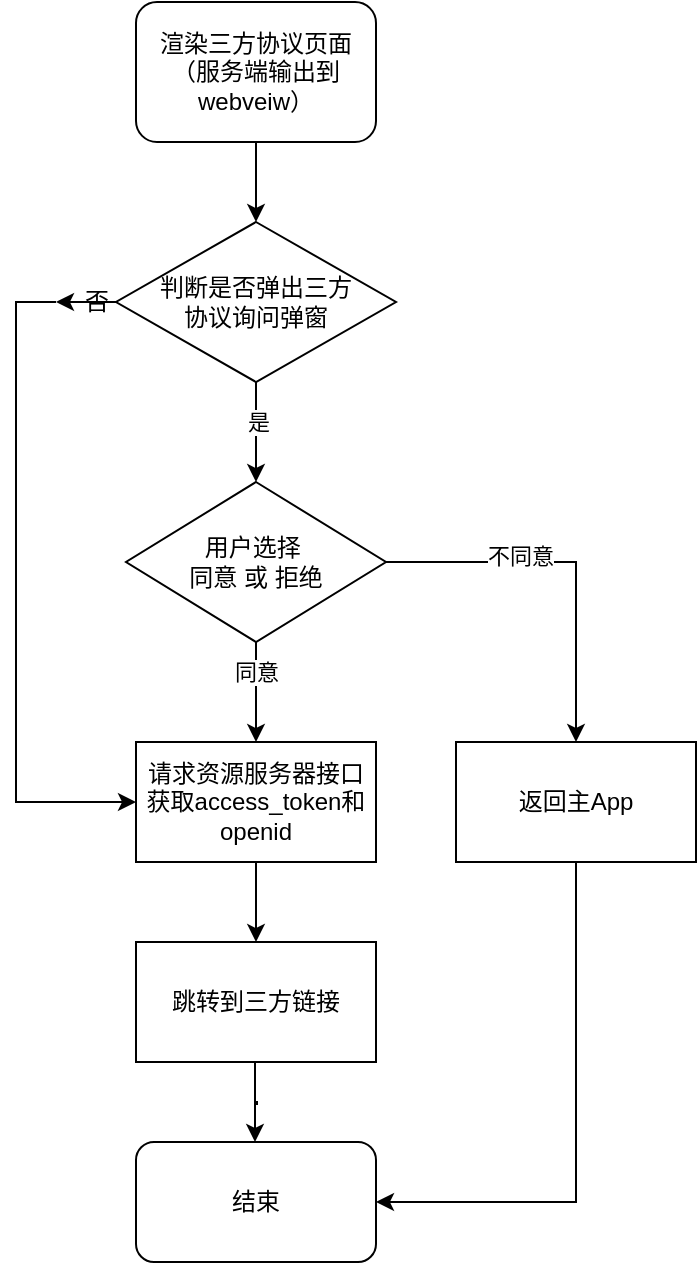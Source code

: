 <mxfile version="24.2.3" type="github">
  <diagram name="第 1 页" id="Rky6J8aVOtaM4SKm8ooS">
    <mxGraphModel dx="1434" dy="761" grid="1" gridSize="10" guides="1" tooltips="1" connect="1" arrows="1" fold="1" page="1" pageScale="1" pageWidth="1920" pageHeight="1200" math="0" shadow="0">
      <root>
        <mxCell id="0" />
        <mxCell id="1" parent="0" />
        <mxCell id="BboYGbF3jUrgFgIBSQP9-1" value="渲染三方协议页面&lt;div&gt;（服务端输出到webveiw）&lt;/div&gt;" style="rounded=1;whiteSpace=wrap;html=1;" parent="1" vertex="1">
          <mxGeometry x="270" y="130" width="120" height="70" as="geometry" />
        </mxCell>
        <mxCell id="BboYGbF3jUrgFgIBSQP9-2" value="" style="endArrow=classic;html=1;rounded=0;exitX=0.5;exitY=1;exitDx=0;exitDy=0;" parent="1" source="BboYGbF3jUrgFgIBSQP9-1" edge="1">
          <mxGeometry width="50" height="50" relative="1" as="geometry">
            <mxPoint x="390" y="420" as="sourcePoint" />
            <mxPoint x="330" y="240" as="targetPoint" />
          </mxGeometry>
        </mxCell>
        <mxCell id="BboYGbF3jUrgFgIBSQP9-4" style="edgeStyle=orthogonalEdgeStyle;rounded=0;orthogonalLoop=1;jettySize=auto;html=1;exitX=0.5;exitY=1;exitDx=0;exitDy=0;" parent="1" source="BboYGbF3jUrgFgIBSQP9-3" edge="1">
          <mxGeometry relative="1" as="geometry">
            <mxPoint x="330" y="370" as="targetPoint" />
          </mxGeometry>
        </mxCell>
        <mxCell id="BboYGbF3jUrgFgIBSQP9-8" value="是" style="edgeLabel;html=1;align=center;verticalAlign=middle;resizable=0;points=[];" parent="BboYGbF3jUrgFgIBSQP9-4" vertex="1" connectable="0">
          <mxGeometry x="-0.208" y="1" relative="1" as="geometry">
            <mxPoint as="offset" />
          </mxGeometry>
        </mxCell>
        <mxCell id="BboYGbF3jUrgFgIBSQP9-6" style="edgeStyle=orthogonalEdgeStyle;rounded=0;orthogonalLoop=1;jettySize=auto;html=1;exitX=0;exitY=0.5;exitDx=0;exitDy=0;entryX=0;entryY=0.5;entryDx=0;entryDy=0;" parent="1" source="BboYGbF3jUrgFgIBSQP9-7" target="BboYGbF3jUrgFgIBSQP9-5" edge="1">
          <mxGeometry relative="1" as="geometry" />
        </mxCell>
        <mxCell id="BboYGbF3jUrgFgIBSQP9-3" value="判断是否弹出三方&lt;div&gt;协议询问弹窗&lt;/div&gt;" style="rhombus;whiteSpace=wrap;html=1;" parent="1" vertex="1">
          <mxGeometry x="260" y="240" width="140" height="80" as="geometry" />
        </mxCell>
        <mxCell id="BboYGbF3jUrgFgIBSQP9-17" style="edgeStyle=orthogonalEdgeStyle;rounded=0;orthogonalLoop=1;jettySize=auto;html=1;exitX=0.5;exitY=1;exitDx=0;exitDy=0;" parent="1" source="BboYGbF3jUrgFgIBSQP9-5" edge="1">
          <mxGeometry relative="1" as="geometry">
            <mxPoint x="330" y="600" as="targetPoint" />
          </mxGeometry>
        </mxCell>
        <mxCell id="BboYGbF3jUrgFgIBSQP9-5" value="请求资源服务器接口获取access_token和openid" style="rounded=0;whiteSpace=wrap;html=1;" parent="1" vertex="1">
          <mxGeometry x="270" y="500" width="120" height="60" as="geometry" />
        </mxCell>
        <mxCell id="BboYGbF3jUrgFgIBSQP9-10" value="" style="edgeStyle=orthogonalEdgeStyle;rounded=0;orthogonalLoop=1;jettySize=auto;html=1;exitX=0;exitY=0.5;exitDx=0;exitDy=0;entryX=0;entryY=0.5;entryDx=0;entryDy=0;" parent="1" source="BboYGbF3jUrgFgIBSQP9-3" target="BboYGbF3jUrgFgIBSQP9-7" edge="1">
          <mxGeometry relative="1" as="geometry">
            <mxPoint x="260" y="280" as="sourcePoint" />
            <mxPoint x="294" y="640" as="targetPoint" />
          </mxGeometry>
        </mxCell>
        <mxCell id="BboYGbF3jUrgFgIBSQP9-7" value="否" style="text;html=1;align=center;verticalAlign=middle;resizable=0;points=[];autosize=1;strokeColor=none;fillColor=none;" parent="1" vertex="1">
          <mxGeometry x="230" y="265" width="40" height="30" as="geometry" />
        </mxCell>
        <mxCell id="BboYGbF3jUrgFgIBSQP9-14" style="edgeStyle=orthogonalEdgeStyle;rounded=0;orthogonalLoop=1;jettySize=auto;html=1;exitX=1;exitY=0.5;exitDx=0;exitDy=0;entryX=0.5;entryY=0;entryDx=0;entryDy=0;" parent="1" source="BboYGbF3jUrgFgIBSQP9-11" target="BboYGbF3jUrgFgIBSQP9-21" edge="1">
          <mxGeometry relative="1" as="geometry">
            <mxPoint x="480" y="410" as="targetPoint" />
          </mxGeometry>
        </mxCell>
        <mxCell id="BboYGbF3jUrgFgIBSQP9-15" value="不同意" style="edgeLabel;html=1;align=center;verticalAlign=middle;resizable=0;points=[];" parent="BboYGbF3jUrgFgIBSQP9-14" vertex="1" connectable="0">
          <mxGeometry x="-0.275" y="3" relative="1" as="geometry">
            <mxPoint as="offset" />
          </mxGeometry>
        </mxCell>
        <mxCell id="BboYGbF3jUrgFgIBSQP9-11" value="用户选择&amp;nbsp;&lt;div&gt;同意 或 拒绝&lt;/div&gt;" style="rhombus;whiteSpace=wrap;html=1;" parent="1" vertex="1">
          <mxGeometry x="265" y="370" width="130" height="80" as="geometry" />
        </mxCell>
        <mxCell id="BboYGbF3jUrgFgIBSQP9-12" value="" style="endArrow=classic;html=1;rounded=0;exitX=0.5;exitY=1;exitDx=0;exitDy=0;" parent="1" source="BboYGbF3jUrgFgIBSQP9-11" edge="1">
          <mxGeometry width="50" height="50" relative="1" as="geometry">
            <mxPoint x="390" y="420" as="sourcePoint" />
            <mxPoint x="330" y="500" as="targetPoint" />
          </mxGeometry>
        </mxCell>
        <mxCell id="BboYGbF3jUrgFgIBSQP9-13" value="同意" style="edgeLabel;html=1;align=center;verticalAlign=middle;resizable=0;points=[];" parent="BboYGbF3jUrgFgIBSQP9-12" vertex="1" connectable="0">
          <mxGeometry x="-0.4" relative="1" as="geometry">
            <mxPoint as="offset" />
          </mxGeometry>
        </mxCell>
        <mxCell id="BboYGbF3jUrgFgIBSQP9-18" value="跳转到三方链接" style="whiteSpace=wrap;html=1;" parent="1" vertex="1">
          <mxGeometry x="270" y="600" width="120" height="60" as="geometry" />
        </mxCell>
        <mxCell id="BboYGbF3jUrgFgIBSQP9-19" style="edgeStyle=orthogonalEdgeStyle;rounded=0;orthogonalLoop=1;jettySize=auto;html=1;exitX=0.5;exitY=1;exitDx=0;exitDy=0;" parent="1" edge="1">
          <mxGeometry relative="1" as="geometry">
            <mxPoint x="329.5" y="700" as="targetPoint" />
            <mxPoint x="329.5" y="660" as="sourcePoint" />
            <Array as="points">
              <mxPoint x="329.5" y="681" />
              <mxPoint x="330.5" y="681" />
              <mxPoint x="330.5" y="680" />
              <mxPoint x="329.5" y="680" />
            </Array>
          </mxGeometry>
        </mxCell>
        <mxCell id="BboYGbF3jUrgFgIBSQP9-20" value="结束" style="rounded=1;whiteSpace=wrap;html=1;" parent="1" vertex="1">
          <mxGeometry x="270" y="700" width="120" height="60" as="geometry" />
        </mxCell>
        <mxCell id="BboYGbF3jUrgFgIBSQP9-24" style="edgeStyle=orthogonalEdgeStyle;rounded=0;orthogonalLoop=1;jettySize=auto;html=1;exitX=0.5;exitY=1;exitDx=0;exitDy=0;entryX=1;entryY=0.5;entryDx=0;entryDy=0;" parent="1" source="BboYGbF3jUrgFgIBSQP9-21" target="BboYGbF3jUrgFgIBSQP9-20" edge="1">
          <mxGeometry relative="1" as="geometry" />
        </mxCell>
        <mxCell id="BboYGbF3jUrgFgIBSQP9-21" value="返回主App" style="whiteSpace=wrap;html=1;" parent="1" vertex="1">
          <mxGeometry x="430" y="500" width="120" height="60" as="geometry" />
        </mxCell>
      </root>
    </mxGraphModel>
  </diagram>
</mxfile>
